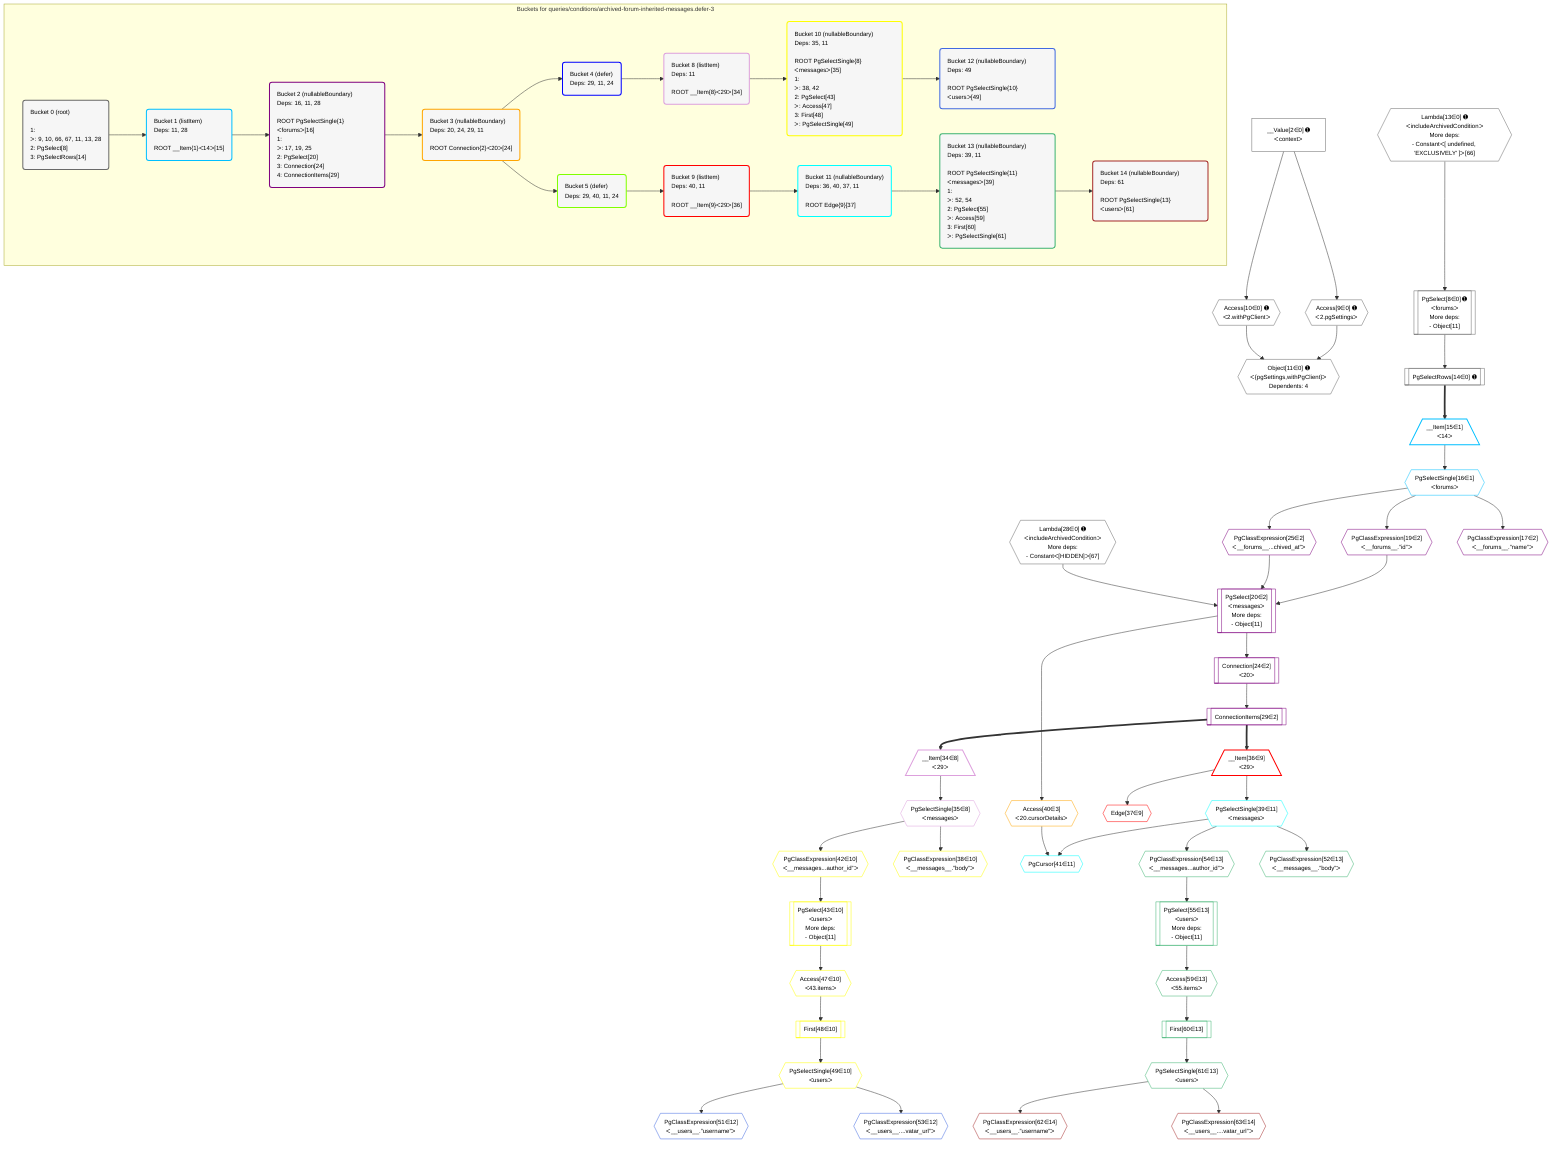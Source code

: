 %%{init: {'themeVariables': { 'fontSize': '12px'}}}%%
graph TD
    classDef path fill:#eee,stroke:#000,color:#000
    classDef plan fill:#fff,stroke-width:1px,color:#000
    classDef itemplan fill:#fff,stroke-width:2px,color:#000
    classDef unbatchedplan fill:#dff,stroke-width:1px,color:#000
    classDef sideeffectplan fill:#fcc,stroke-width:2px,color:#000
    classDef bucket fill:#f6f6f6,color:#000,stroke-width:2px,text-align:left

    subgraph "Buckets for queries/conditions/archived-forum-inherited-messages.defer-3"
    Bucket0("Bucket 0 (root)<br /><br />1: <br />ᐳ: 9, 10, 66, 67, 11, 13, 28<br />2: PgSelect[8]<br />3: PgSelectRows[14]"):::bucket
    Bucket1("Bucket 1 (listItem)<br />Deps: 11, 28<br /><br />ROOT __Item{1}ᐸ14ᐳ[15]"):::bucket
    Bucket2("Bucket 2 (nullableBoundary)<br />Deps: 16, 11, 28<br /><br />ROOT PgSelectSingle{1}ᐸforumsᐳ[16]<br />1: <br />ᐳ: 17, 19, 25<br />2: PgSelect[20]<br />3: Connection[24]<br />4: ConnectionItems[29]"):::bucket
    Bucket3("Bucket 3 (nullableBoundary)<br />Deps: 20, 24, 29, 11<br /><br />ROOT Connection{2}ᐸ20ᐳ[24]"):::bucket
    Bucket4("Bucket 4 (defer)<br />Deps: 29, 11, 24"):::bucket
    Bucket5("Bucket 5 (defer)<br />Deps: 29, 40, 11, 24"):::bucket
    Bucket8("Bucket 8 (listItem)<br />Deps: 11<br /><br />ROOT __Item{8}ᐸ29ᐳ[34]"):::bucket
    Bucket9("Bucket 9 (listItem)<br />Deps: 40, 11<br /><br />ROOT __Item{9}ᐸ29ᐳ[36]"):::bucket
    Bucket10("Bucket 10 (nullableBoundary)<br />Deps: 35, 11<br /><br />ROOT PgSelectSingle{8}ᐸmessagesᐳ[35]<br />1: <br />ᐳ: 38, 42<br />2: PgSelect[43]<br />ᐳ: Access[47]<br />3: First[48]<br />ᐳ: PgSelectSingle[49]"):::bucket
    Bucket11("Bucket 11 (nullableBoundary)<br />Deps: 36, 40, 37, 11<br /><br />ROOT Edge{9}[37]"):::bucket
    Bucket12("Bucket 12 (nullableBoundary)<br />Deps: 49<br /><br />ROOT PgSelectSingle{10}ᐸusersᐳ[49]"):::bucket
    Bucket13("Bucket 13 (nullableBoundary)<br />Deps: 39, 11<br /><br />ROOT PgSelectSingle{11}ᐸmessagesᐳ[39]<br />1: <br />ᐳ: 52, 54<br />2: PgSelect[55]<br />ᐳ: Access[59]<br />3: First[60]<br />ᐳ: PgSelectSingle[61]"):::bucket
    Bucket14("Bucket 14 (nullableBoundary)<br />Deps: 61<br /><br />ROOT PgSelectSingle{13}ᐸusersᐳ[61]"):::bucket
    end
    Bucket0 --> Bucket1
    Bucket1 --> Bucket2
    Bucket2 --> Bucket3
    Bucket3 --> Bucket4 & Bucket5
    Bucket4 --> Bucket8
    Bucket5 --> Bucket9
    Bucket8 --> Bucket10
    Bucket9 --> Bucket11
    Bucket10 --> Bucket12
    Bucket11 --> Bucket13
    Bucket13 --> Bucket14

    %% plan dependencies
    PgSelect8[["PgSelect[8∈0] ➊<br />ᐸforumsᐳ<br />More deps:<br />- Object[11]"]]:::plan
    Lambda13{{"Lambda[13∈0] ➊<br />ᐸincludeArchivedConditionᐳ<br />More deps:<br />- Constantᐸ[ undefined, 'EXCLUSIVELY' ]ᐳ[66]"}}:::plan
    Lambda13 --> PgSelect8
    Object11{{"Object[11∈0] ➊<br />ᐸ{pgSettings,withPgClient}ᐳ<br />Dependents: 4"}}:::plan
    Access9{{"Access[9∈0] ➊<br />ᐸ2.pgSettingsᐳ"}}:::plan
    Access10{{"Access[10∈0] ➊<br />ᐸ2.withPgClientᐳ"}}:::plan
    Access9 & Access10 --> Object11
    __Value2["__Value[2∈0] ➊<br />ᐸcontextᐳ"]:::plan
    __Value2 --> Access9
    __Value2 --> Access10
    PgSelectRows14[["PgSelectRows[14∈0] ➊"]]:::plan
    PgSelect8 --> PgSelectRows14
    Lambda28{{"Lambda[28∈0] ➊<br />ᐸincludeArchivedConditionᐳ<br />More deps:<br />- Constantᐸ[HIDDEN]ᐳ[67]"}}:::plan
    __Item15[/"__Item[15∈1]<br />ᐸ14ᐳ"\]:::itemplan
    PgSelectRows14 ==> __Item15
    PgSelectSingle16{{"PgSelectSingle[16∈1]<br />ᐸforumsᐳ"}}:::plan
    __Item15 --> PgSelectSingle16
    PgSelect20[["PgSelect[20∈2]<br />ᐸmessagesᐳ<br />More deps:<br />- Object[11]"]]:::plan
    PgClassExpression19{{"PgClassExpression[19∈2]<br />ᐸ__forums__.”id”ᐳ"}}:::plan
    PgClassExpression25{{"PgClassExpression[25∈2]<br />ᐸ__forums__...chived_at”ᐳ"}}:::plan
    PgClassExpression19 & PgClassExpression25 & Lambda28 --> PgSelect20
    PgClassExpression17{{"PgClassExpression[17∈2]<br />ᐸ__forums__.”name”ᐳ"}}:::plan
    PgSelectSingle16 --> PgClassExpression17
    PgSelectSingle16 --> PgClassExpression19
    Connection24[["Connection[24∈2]<br />ᐸ20ᐳ"]]:::plan
    PgSelect20 --> Connection24
    PgSelectSingle16 --> PgClassExpression25
    ConnectionItems29[["ConnectionItems[29∈2]"]]:::plan
    Connection24 --> ConnectionItems29
    Access40{{"Access[40∈3]<br />ᐸ20.cursorDetailsᐳ"}}:::plan
    PgSelect20 --> Access40
    __Item34[/"__Item[34∈8]<br />ᐸ29ᐳ"\]:::itemplan
    ConnectionItems29 ==> __Item34
    PgSelectSingle35{{"PgSelectSingle[35∈8]<br />ᐸmessagesᐳ"}}:::plan
    __Item34 --> PgSelectSingle35
    __Item36[/"__Item[36∈9]<br />ᐸ29ᐳ"\]:::itemplan
    ConnectionItems29 ==> __Item36
    Edge37{{"Edge[37∈9]"}}:::plan
    __Item36 --> Edge37
    PgSelect43[["PgSelect[43∈10]<br />ᐸusersᐳ<br />More deps:<br />- Object[11]"]]:::plan
    PgClassExpression42{{"PgClassExpression[42∈10]<br />ᐸ__messages...author_id”ᐳ"}}:::plan
    PgClassExpression42 --> PgSelect43
    PgClassExpression38{{"PgClassExpression[38∈10]<br />ᐸ__messages__.”body”ᐳ"}}:::plan
    PgSelectSingle35 --> PgClassExpression38
    PgSelectSingle35 --> PgClassExpression42
    Access47{{"Access[47∈10]<br />ᐸ43.itemsᐳ"}}:::plan
    PgSelect43 --> Access47
    First48[["First[48∈10]"]]:::plan
    Access47 --> First48
    PgSelectSingle49{{"PgSelectSingle[49∈10]<br />ᐸusersᐳ"}}:::plan
    First48 --> PgSelectSingle49
    PgCursor41{{"PgCursor[41∈11]"}}:::plan
    PgSelectSingle39{{"PgSelectSingle[39∈11]<br />ᐸmessagesᐳ"}}:::plan
    PgSelectSingle39 & Access40 --> PgCursor41
    __Item36 --> PgSelectSingle39
    PgClassExpression51{{"PgClassExpression[51∈12]<br />ᐸ__users__.”username”ᐳ"}}:::plan
    PgSelectSingle49 --> PgClassExpression51
    PgClassExpression53{{"PgClassExpression[53∈12]<br />ᐸ__users__....vatar_url”ᐳ"}}:::plan
    PgSelectSingle49 --> PgClassExpression53
    PgSelect55[["PgSelect[55∈13]<br />ᐸusersᐳ<br />More deps:<br />- Object[11]"]]:::plan
    PgClassExpression54{{"PgClassExpression[54∈13]<br />ᐸ__messages...author_id”ᐳ"}}:::plan
    PgClassExpression54 --> PgSelect55
    PgClassExpression52{{"PgClassExpression[52∈13]<br />ᐸ__messages__.”body”ᐳ"}}:::plan
    PgSelectSingle39 --> PgClassExpression52
    PgSelectSingle39 --> PgClassExpression54
    Access59{{"Access[59∈13]<br />ᐸ55.itemsᐳ"}}:::plan
    PgSelect55 --> Access59
    First60[["First[60∈13]"]]:::plan
    Access59 --> First60
    PgSelectSingle61{{"PgSelectSingle[61∈13]<br />ᐸusersᐳ"}}:::plan
    First60 --> PgSelectSingle61
    PgClassExpression62{{"PgClassExpression[62∈14]<br />ᐸ__users__.”username”ᐳ"}}:::plan
    PgSelectSingle61 --> PgClassExpression62
    PgClassExpression63{{"PgClassExpression[63∈14]<br />ᐸ__users__....vatar_url”ᐳ"}}:::plan
    PgSelectSingle61 --> PgClassExpression63

    %% define steps
    classDef bucket0 stroke:#696969
    class Bucket0,__Value2,PgSelect8,Access9,Access10,Object11,Lambda13,PgSelectRows14,Lambda28 bucket0
    classDef bucket1 stroke:#00bfff
    class Bucket1,__Item15,PgSelectSingle16 bucket1
    classDef bucket2 stroke:#7f007f
    class Bucket2,PgClassExpression17,PgClassExpression19,PgSelect20,Connection24,PgClassExpression25,ConnectionItems29 bucket2
    classDef bucket3 stroke:#ffa500
    class Bucket3,Access40 bucket3
    classDef bucket4 stroke:#0000ff
    class Bucket4 bucket4
    classDef bucket5 stroke:#7fff00
    class Bucket5 bucket5
    classDef bucket8 stroke:#dda0dd
    class Bucket8,__Item34,PgSelectSingle35 bucket8
    classDef bucket9 stroke:#ff0000
    class Bucket9,__Item36,Edge37 bucket9
    classDef bucket10 stroke:#ffff00
    class Bucket10,PgClassExpression38,PgClassExpression42,PgSelect43,Access47,First48,PgSelectSingle49 bucket10
    classDef bucket11 stroke:#00ffff
    class Bucket11,PgSelectSingle39,PgCursor41 bucket11
    classDef bucket12 stroke:#4169e1
    class Bucket12,PgClassExpression51,PgClassExpression53 bucket12
    classDef bucket13 stroke:#3cb371
    class Bucket13,PgClassExpression52,PgClassExpression54,PgSelect55,Access59,First60,PgSelectSingle61 bucket13
    classDef bucket14 stroke:#a52a2a
    class Bucket14,PgClassExpression62,PgClassExpression63 bucket14